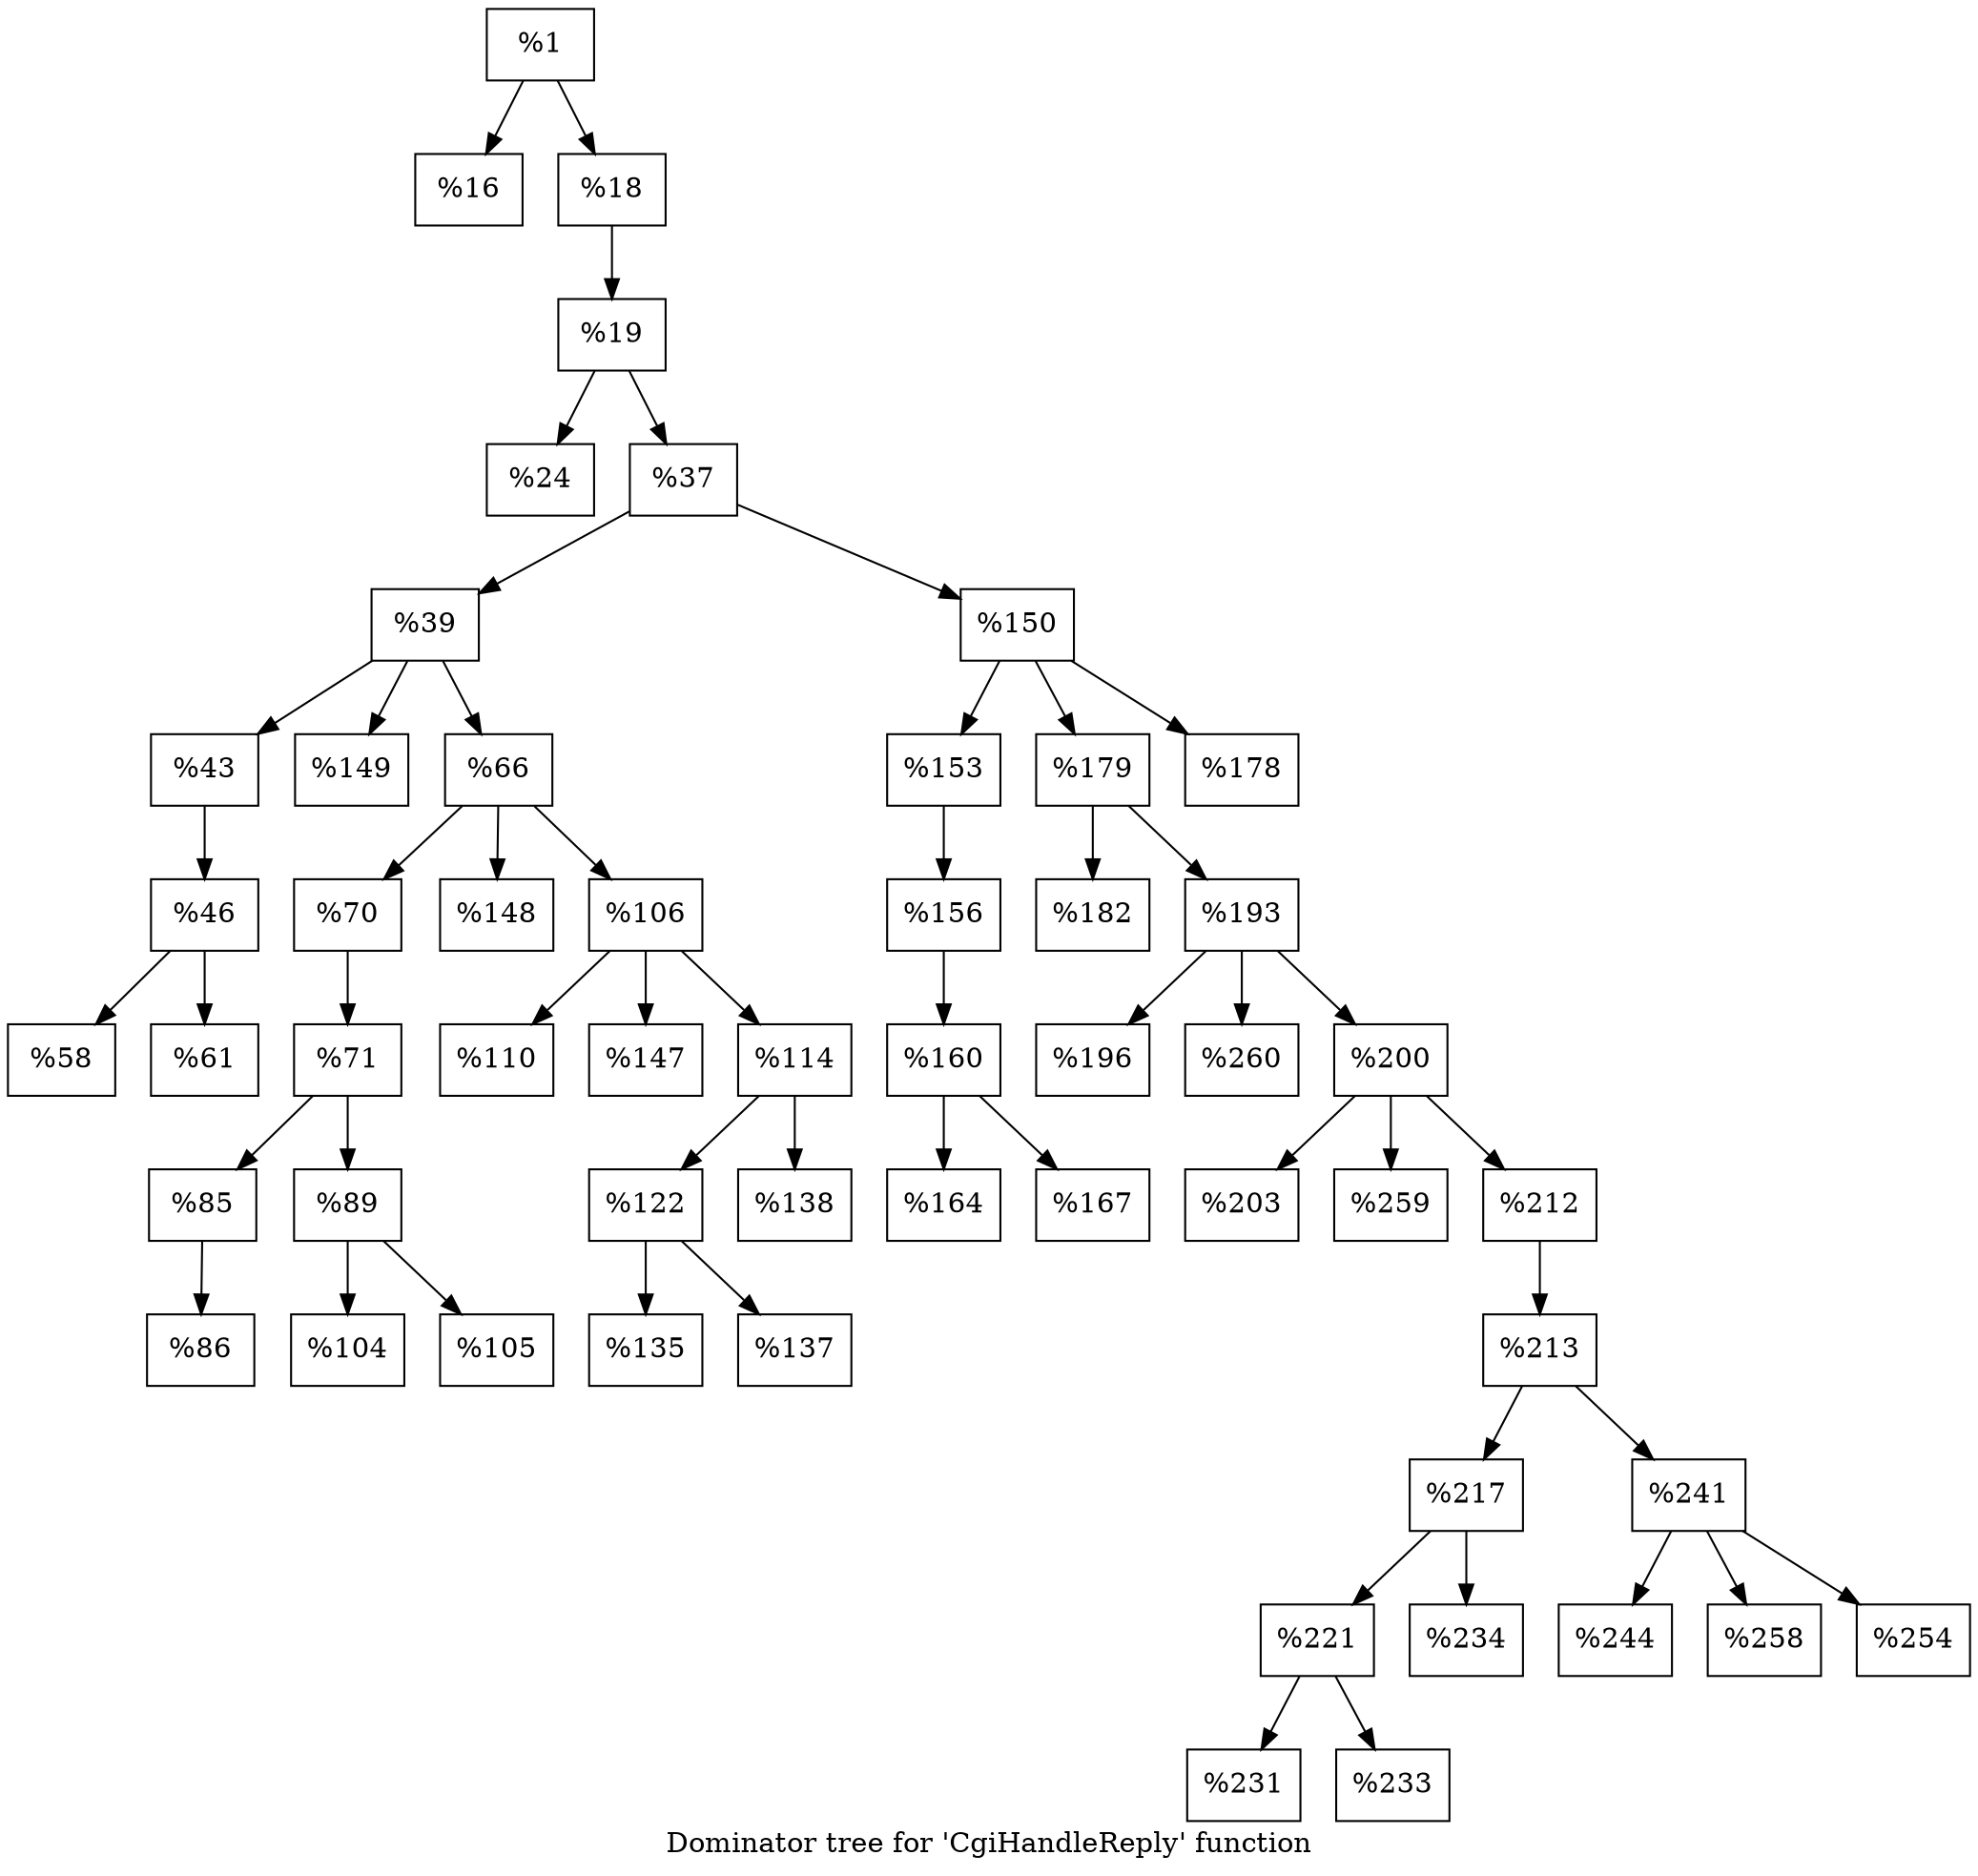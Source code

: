 digraph "Dominator tree for 'CgiHandleReply' function" {
	label="Dominator tree for 'CgiHandleReply' function";

	Node0x25faa30 [shape=record,label="{%1}"];
	Node0x25faa30 -> Node0x258d890;
	Node0x25faa30 -> Node0x25b91f0;
	Node0x258d890 [shape=record,label="{%16}"];
	Node0x25b91f0 [shape=record,label="{%18}"];
	Node0x25b91f0 -> Node0x2597760;
	Node0x2597760 [shape=record,label="{%19}"];
	Node0x2597760 -> Node0x25b76e0;
	Node0x2597760 -> Node0x25c41e0;
	Node0x25b76e0 [shape=record,label="{%24}"];
	Node0x25c41e0 [shape=record,label="{%37}"];
	Node0x25c41e0 -> Node0x255d250;
	Node0x25c41e0 -> Node0x2555010;
	Node0x255d250 [shape=record,label="{%39}"];
	Node0x255d250 -> Node0x25a7070;
	Node0x255d250 -> Node0x2562120;
	Node0x255d250 -> Node0x25ad540;
	Node0x25a7070 [shape=record,label="{%43}"];
	Node0x25a7070 -> Node0x253ee10;
	Node0x253ee10 [shape=record,label="{%46}"];
	Node0x253ee10 -> Node0x255adb0;
	Node0x253ee10 -> Node0x255de70;
	Node0x255adb0 [shape=record,label="{%58}"];
	Node0x255de70 [shape=record,label="{%61}"];
	Node0x2562120 [shape=record,label="{%149}"];
	Node0x25ad540 [shape=record,label="{%66}"];
	Node0x25ad540 -> Node0x2598f30;
	Node0x25ad540 -> Node0x2576b70;
	Node0x25ad540 -> Node0x256ca10;
	Node0x2598f30 [shape=record,label="{%70}"];
	Node0x2598f30 -> Node0x25968a0;
	Node0x25968a0 [shape=record,label="{%71}"];
	Node0x25968a0 -> Node0x2566880;
	Node0x25968a0 -> Node0x25d9fd0;
	Node0x2566880 [shape=record,label="{%85}"];
	Node0x2566880 -> Node0x2552960;
	Node0x2552960 [shape=record,label="{%86}"];
	Node0x25d9fd0 [shape=record,label="{%89}"];
	Node0x25d9fd0 -> Node0x25bc3d0;
	Node0x25d9fd0 -> Node0x25b8de0;
	Node0x25bc3d0 [shape=record,label="{%104}"];
	Node0x25b8de0 [shape=record,label="{%105}"];
	Node0x2576b70 [shape=record,label="{%148}"];
	Node0x256ca10 [shape=record,label="{%106}"];
	Node0x256ca10 -> Node0x2592ec0;
	Node0x256ca10 -> Node0x2578fd0;
	Node0x256ca10 -> Node0x2558b70;
	Node0x2592ec0 [shape=record,label="{%110}"];
	Node0x2578fd0 [shape=record,label="{%147}"];
	Node0x2558b70 [shape=record,label="{%114}"];
	Node0x2558b70 -> Node0x25a8630;
	Node0x2558b70 -> Node0x25af220;
	Node0x25a8630 [shape=record,label="{%122}"];
	Node0x25a8630 -> Node0x25c0bc0;
	Node0x25a8630 -> Node0x2558c40;
	Node0x25c0bc0 [shape=record,label="{%135}"];
	Node0x2558c40 [shape=record,label="{%137}"];
	Node0x25af220 [shape=record,label="{%138}"];
	Node0x2555010 [shape=record,label="{%150}"];
	Node0x2555010 -> Node0x25eb5a0;
	Node0x2555010 -> Node0x2587d30;
	Node0x2555010 -> Node0x2558180;
	Node0x25eb5a0 [shape=record,label="{%153}"];
	Node0x25eb5a0 -> Node0x25dfd70;
	Node0x25dfd70 [shape=record,label="{%156}"];
	Node0x25dfd70 -> Node0x25f7c00;
	Node0x25f7c00 [shape=record,label="{%160}"];
	Node0x25f7c00 -> Node0x255b3e0;
	Node0x25f7c00 -> Node0x25e1ff0;
	Node0x255b3e0 [shape=record,label="{%164}"];
	Node0x25e1ff0 [shape=record,label="{%167}"];
	Node0x2587d30 [shape=record,label="{%179}"];
	Node0x2587d30 -> Node0x258c5e0;
	Node0x2587d30 -> Node0x25dde00;
	Node0x258c5e0 [shape=record,label="{%182}"];
	Node0x25dde00 [shape=record,label="{%193}"];
	Node0x25dde00 -> Node0x25a34c0;
	Node0x25dde00 -> Node0x255c390;
	Node0x25dde00 -> Node0x25ae4e0;
	Node0x25a34c0 [shape=record,label="{%196}"];
	Node0x255c390 [shape=record,label="{%260}"];
	Node0x25ae4e0 [shape=record,label="{%200}"];
	Node0x25ae4e0 -> Node0x25ac660;
	Node0x25ae4e0 -> Node0x2569740;
	Node0x25ae4e0 -> Node0x25ad190;
	Node0x25ac660 [shape=record,label="{%203}"];
	Node0x2569740 [shape=record,label="{%259}"];
	Node0x25ad190 [shape=record,label="{%212}"];
	Node0x25ad190 -> Node0x2599b50;
	Node0x2599b50 [shape=record,label="{%213}"];
	Node0x2599b50 -> Node0x25ac7d0;
	Node0x2599b50 -> Node0x25bd5b0;
	Node0x25ac7d0 [shape=record,label="{%217}"];
	Node0x25ac7d0 -> Node0x258db30;
	Node0x25ac7d0 -> Node0x255cf30;
	Node0x258db30 [shape=record,label="{%221}"];
	Node0x258db30 -> Node0x256bf60;
	Node0x258db30 -> Node0x259efd0;
	Node0x256bf60 [shape=record,label="{%231}"];
	Node0x259efd0 [shape=record,label="{%233}"];
	Node0x255cf30 [shape=record,label="{%234}"];
	Node0x25bd5b0 [shape=record,label="{%241}"];
	Node0x25bd5b0 -> Node0x25539e0;
	Node0x25bd5b0 -> Node0x257bd90;
	Node0x25bd5b0 -> Node0x2554d90;
	Node0x25539e0 [shape=record,label="{%244}"];
	Node0x257bd90 [shape=record,label="{%258}"];
	Node0x2554d90 [shape=record,label="{%254}"];
	Node0x2558180 [shape=record,label="{%178}"];
}
